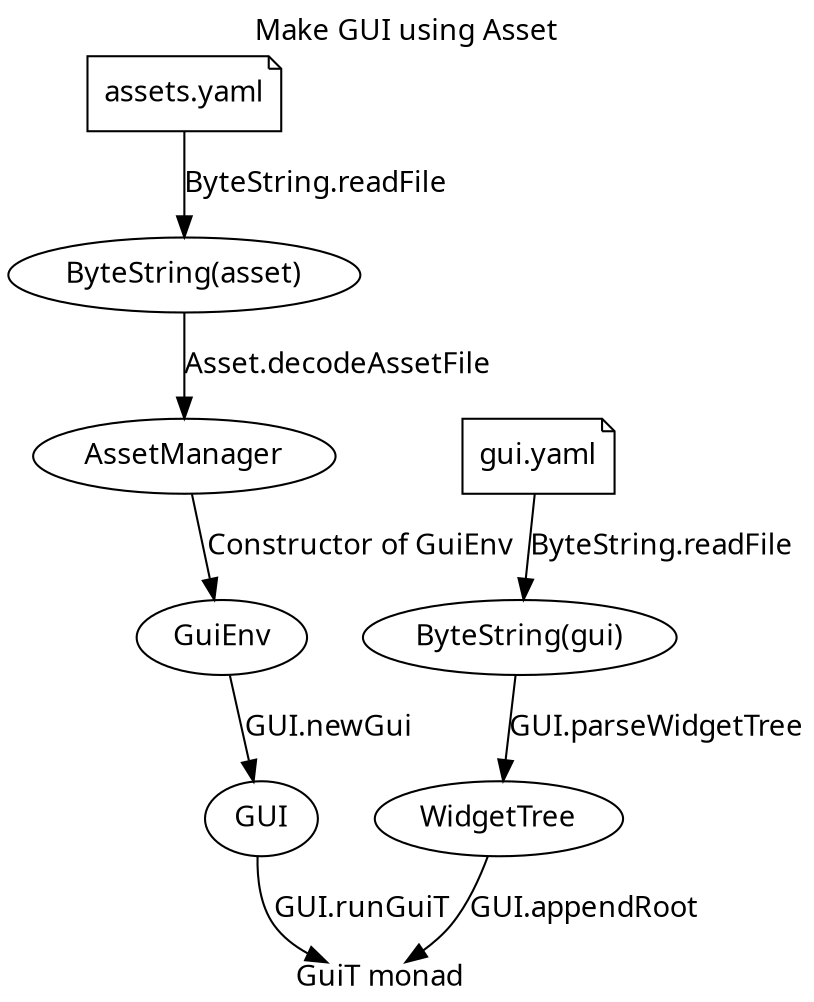 digraph {
  graph [
    label = "Make GUI using Asset",
    labelloc = "t",
    layout = dot,
    fontname = "Ubuntu",
  ]
  node [
    fontname = "Ubuntu",
  ]
  edge [
    fontname = "Ubuntu",
    labelfloat = false,
  ]

  "assets.yaml" [shape = note]
  "gui.yaml" [shape = note]
  "GuiT monad" [shape = plain]

  // Asset
  "assets.yaml" -> "ByteString(asset)" [label = "ByteString.readFile"];
  "ByteString(asset)" -> AssetManager [label = "Asset.decodeAssetFile"];
  AssetManager -> GuiEnv [label = "Constructor of GuiEnv"];
  GuiEnv -> GUI [label = "GUI.newGui"];
  GUI -> "GuiT monad" [label = "GUI.runGuiT"];

  // GUI
  "gui.yaml" -> "ByteString(gui)" [label = "ByteString.readFile"];
  "ByteString(gui)" -> "WidgetTree" [label = "GUI.parseWidgetTree"];
  "WidgetTree" -> "GuiT monad" [label = "GUI.appendRoot"];

}
